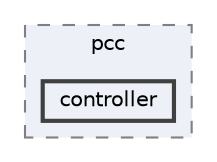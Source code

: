 digraph "repository/pcc-core/src/main/java/com/sterlite/cal/pcc/controller"
{
 // LATEX_PDF_SIZE
  bgcolor="transparent";
  edge [fontname=Helvetica,fontsize=10,labelfontname=Helvetica,labelfontsize=10];
  node [fontname=Helvetica,fontsize=10,shape=box,height=0.2,width=0.4];
  compound=true
  subgraph clusterdir_bfcb7e0d23f542d8e10e516bad163943 {
    graph [ bgcolor="#edf0f7", pencolor="grey50", label="pcc", fontname=Helvetica,fontsize=10 style="filled,dashed", URL="dir_bfcb7e0d23f542d8e10e516bad163943.html",tooltip=""]
  dir_5aaeccc5f54865135cbda9330338b9eb [label="controller", fillcolor="#edf0f7", color="grey25", style="filled,bold", URL="dir_5aaeccc5f54865135cbda9330338b9eb.html",tooltip=""];
  }
}

